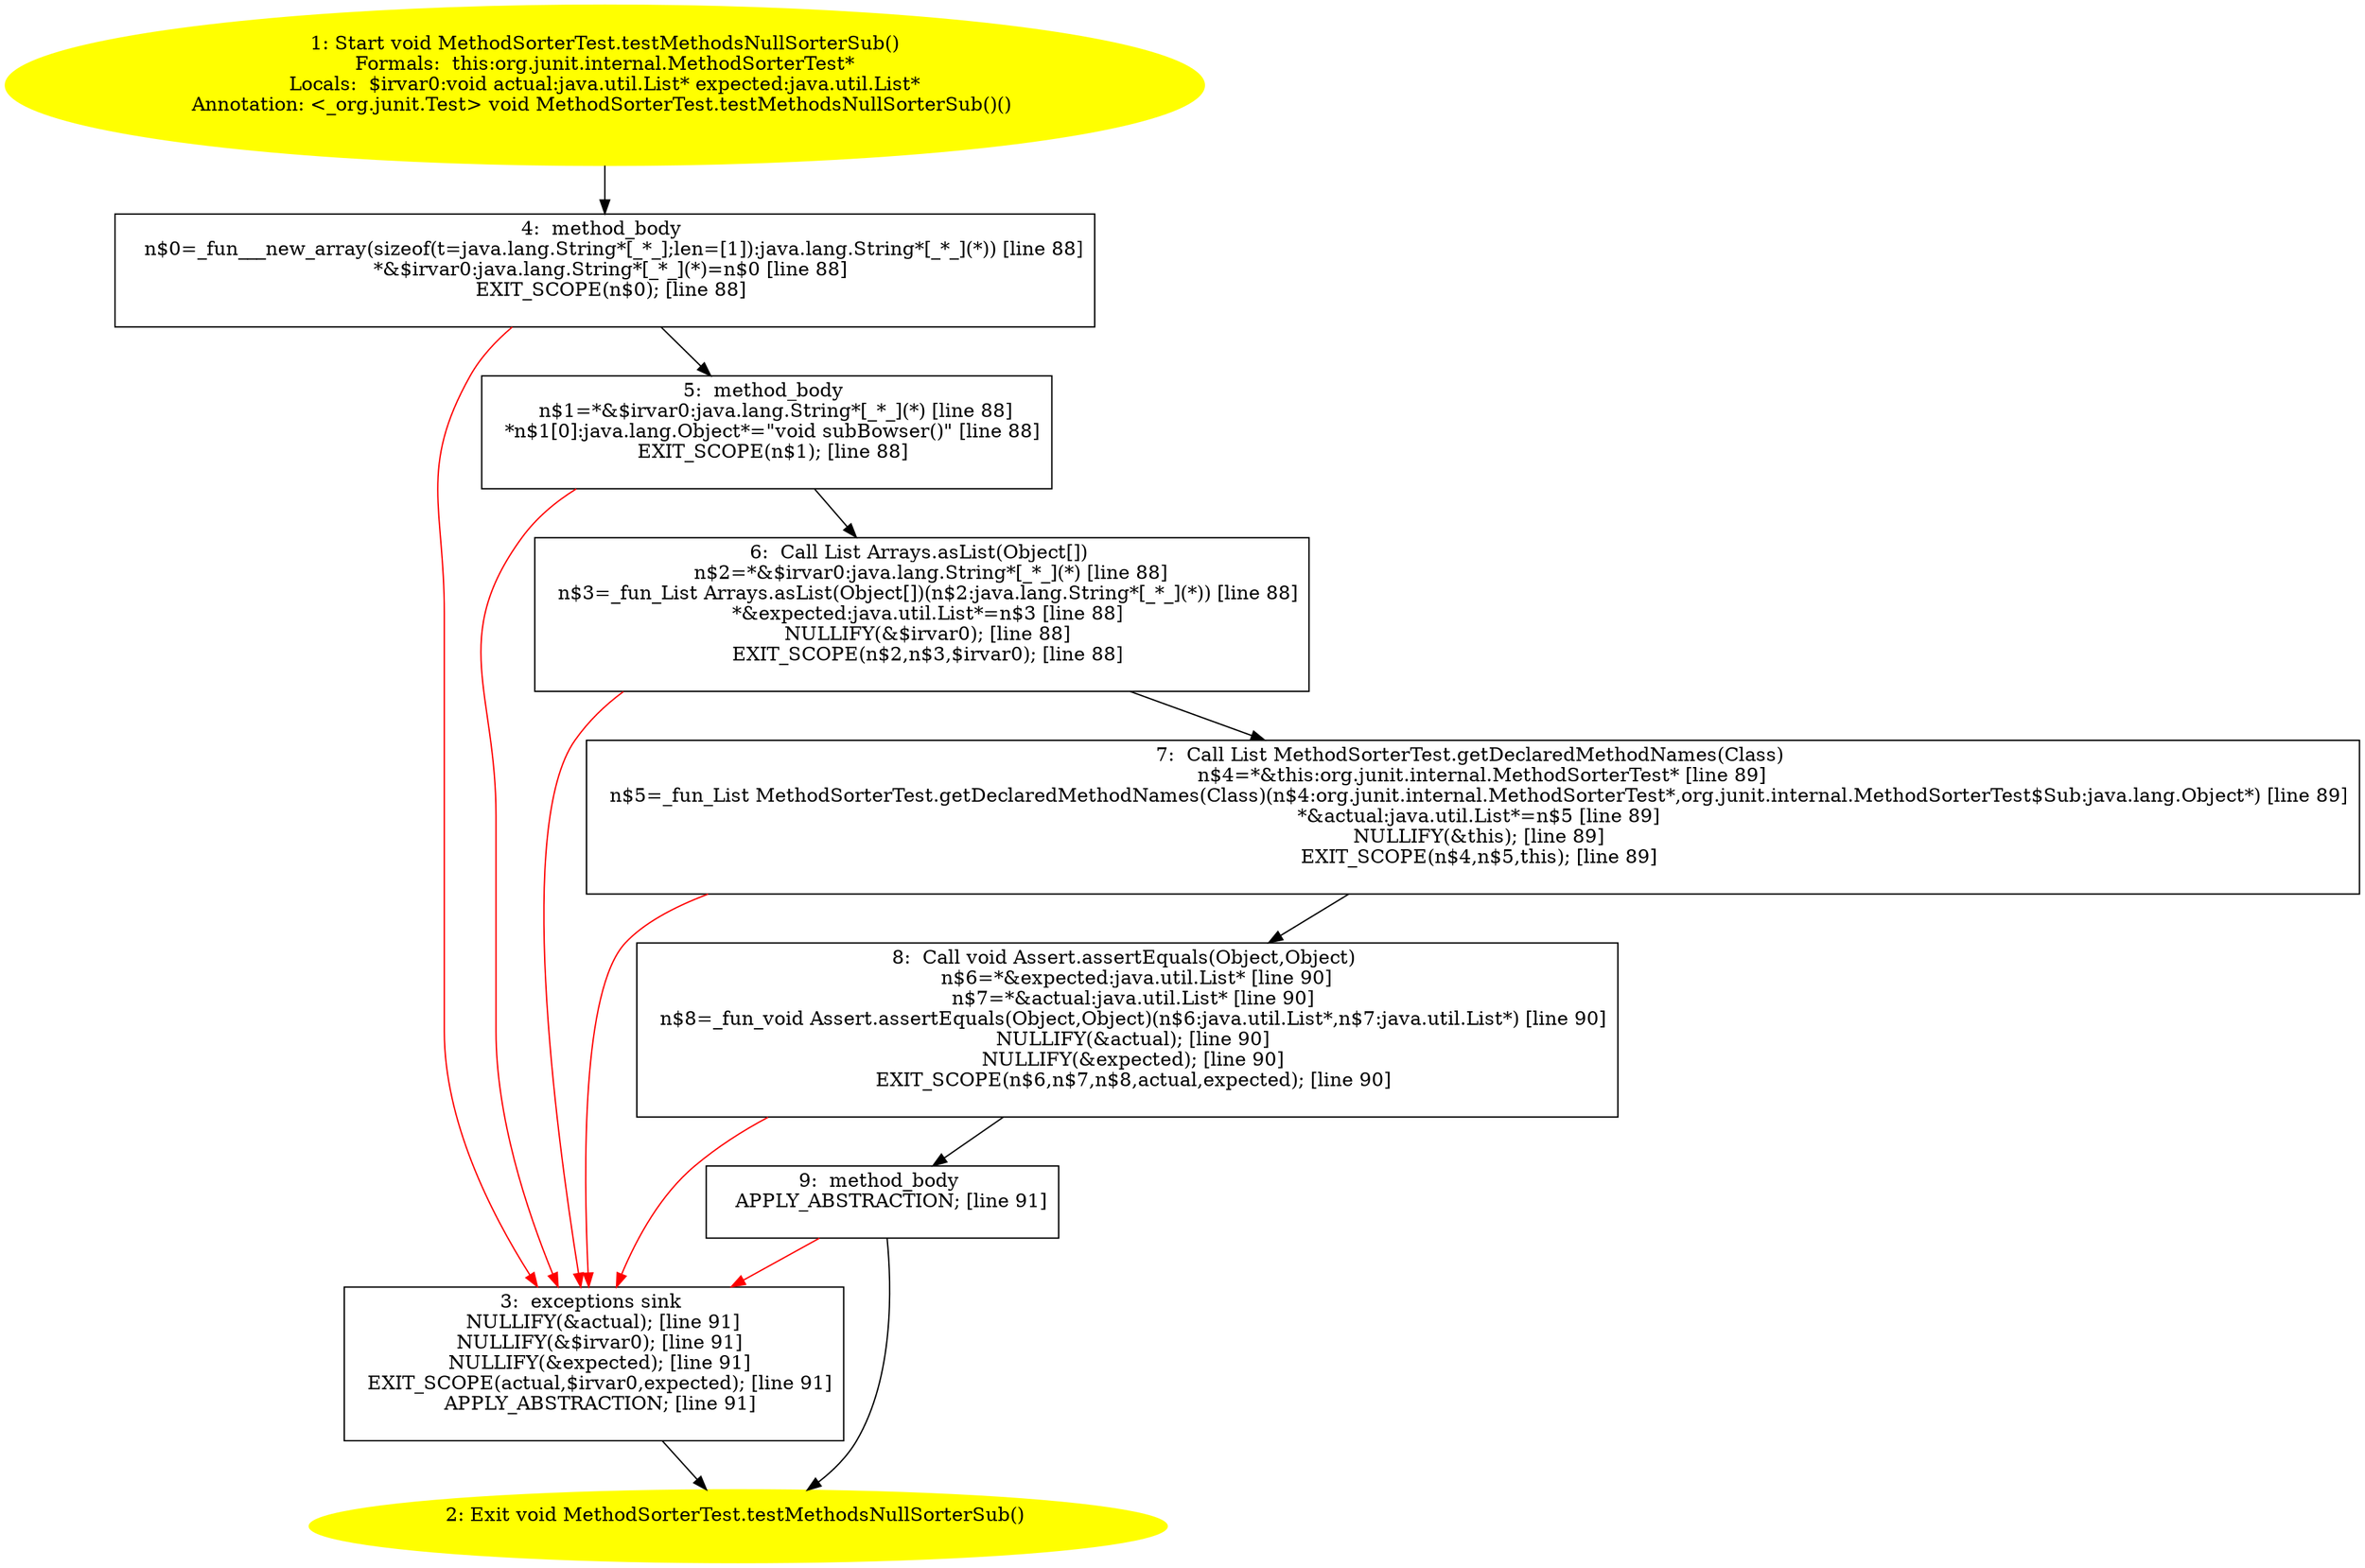 /* @generated */
digraph cfg {
"org.junit.internal.MethodSorterTest.testMethodsNullSorterSub():void.4d5c6edab1b6b82ea81162d02a83bc18_1" [label="1: Start void MethodSorterTest.testMethodsNullSorterSub()\nFormals:  this:org.junit.internal.MethodSorterTest*\nLocals:  $irvar0:void actual:java.util.List* expected:java.util.List*\nAnnotation: <_org.junit.Test> void MethodSorterTest.testMethodsNullSorterSub()() \n  " color=yellow style=filled]
	

	 "org.junit.internal.MethodSorterTest.testMethodsNullSorterSub():void.4d5c6edab1b6b82ea81162d02a83bc18_1" -> "org.junit.internal.MethodSorterTest.testMethodsNullSorterSub():void.4d5c6edab1b6b82ea81162d02a83bc18_4" ;
"org.junit.internal.MethodSorterTest.testMethodsNullSorterSub():void.4d5c6edab1b6b82ea81162d02a83bc18_2" [label="2: Exit void MethodSorterTest.testMethodsNullSorterSub() \n  " color=yellow style=filled]
	

"org.junit.internal.MethodSorterTest.testMethodsNullSorterSub():void.4d5c6edab1b6b82ea81162d02a83bc18_3" [label="3:  exceptions sink \n   NULLIFY(&actual); [line 91]\n  NULLIFY(&$irvar0); [line 91]\n  NULLIFY(&expected); [line 91]\n  EXIT_SCOPE(actual,$irvar0,expected); [line 91]\n  APPLY_ABSTRACTION; [line 91]\n " shape="box"]
	

	 "org.junit.internal.MethodSorterTest.testMethodsNullSorterSub():void.4d5c6edab1b6b82ea81162d02a83bc18_3" -> "org.junit.internal.MethodSorterTest.testMethodsNullSorterSub():void.4d5c6edab1b6b82ea81162d02a83bc18_2" ;
"org.junit.internal.MethodSorterTest.testMethodsNullSorterSub():void.4d5c6edab1b6b82ea81162d02a83bc18_4" [label="4:  method_body \n   n$0=_fun___new_array(sizeof(t=java.lang.String*[_*_];len=[1]):java.lang.String*[_*_](*)) [line 88]\n  *&$irvar0:java.lang.String*[_*_](*)=n$0 [line 88]\n  EXIT_SCOPE(n$0); [line 88]\n " shape="box"]
	

	 "org.junit.internal.MethodSorterTest.testMethodsNullSorterSub():void.4d5c6edab1b6b82ea81162d02a83bc18_4" -> "org.junit.internal.MethodSorterTest.testMethodsNullSorterSub():void.4d5c6edab1b6b82ea81162d02a83bc18_5" ;
	 "org.junit.internal.MethodSorterTest.testMethodsNullSorterSub():void.4d5c6edab1b6b82ea81162d02a83bc18_4" -> "org.junit.internal.MethodSorterTest.testMethodsNullSorterSub():void.4d5c6edab1b6b82ea81162d02a83bc18_3" [color="red" ];
"org.junit.internal.MethodSorterTest.testMethodsNullSorterSub():void.4d5c6edab1b6b82ea81162d02a83bc18_5" [label="5:  method_body \n   n$1=*&$irvar0:java.lang.String*[_*_](*) [line 88]\n  *n$1[0]:java.lang.Object*=\"void subBowser()\" [line 88]\n  EXIT_SCOPE(n$1); [line 88]\n " shape="box"]
	

	 "org.junit.internal.MethodSorterTest.testMethodsNullSorterSub():void.4d5c6edab1b6b82ea81162d02a83bc18_5" -> "org.junit.internal.MethodSorterTest.testMethodsNullSorterSub():void.4d5c6edab1b6b82ea81162d02a83bc18_6" ;
	 "org.junit.internal.MethodSorterTest.testMethodsNullSorterSub():void.4d5c6edab1b6b82ea81162d02a83bc18_5" -> "org.junit.internal.MethodSorterTest.testMethodsNullSorterSub():void.4d5c6edab1b6b82ea81162d02a83bc18_3" [color="red" ];
"org.junit.internal.MethodSorterTest.testMethodsNullSorterSub():void.4d5c6edab1b6b82ea81162d02a83bc18_6" [label="6:  Call List Arrays.asList(Object[]) \n   n$2=*&$irvar0:java.lang.String*[_*_](*) [line 88]\n  n$3=_fun_List Arrays.asList(Object[])(n$2:java.lang.String*[_*_](*)) [line 88]\n  *&expected:java.util.List*=n$3 [line 88]\n  NULLIFY(&$irvar0); [line 88]\n  EXIT_SCOPE(n$2,n$3,$irvar0); [line 88]\n " shape="box"]
	

	 "org.junit.internal.MethodSorterTest.testMethodsNullSorterSub():void.4d5c6edab1b6b82ea81162d02a83bc18_6" -> "org.junit.internal.MethodSorterTest.testMethodsNullSorterSub():void.4d5c6edab1b6b82ea81162d02a83bc18_7" ;
	 "org.junit.internal.MethodSorterTest.testMethodsNullSorterSub():void.4d5c6edab1b6b82ea81162d02a83bc18_6" -> "org.junit.internal.MethodSorterTest.testMethodsNullSorterSub():void.4d5c6edab1b6b82ea81162d02a83bc18_3" [color="red" ];
"org.junit.internal.MethodSorterTest.testMethodsNullSorterSub():void.4d5c6edab1b6b82ea81162d02a83bc18_7" [label="7:  Call List MethodSorterTest.getDeclaredMethodNames(Class) \n   n$4=*&this:org.junit.internal.MethodSorterTest* [line 89]\n  n$5=_fun_List MethodSorterTest.getDeclaredMethodNames(Class)(n$4:org.junit.internal.MethodSorterTest*,org.junit.internal.MethodSorterTest$Sub:java.lang.Object*) [line 89]\n  *&actual:java.util.List*=n$5 [line 89]\n  NULLIFY(&this); [line 89]\n  EXIT_SCOPE(n$4,n$5,this); [line 89]\n " shape="box"]
	

	 "org.junit.internal.MethodSorterTest.testMethodsNullSorterSub():void.4d5c6edab1b6b82ea81162d02a83bc18_7" -> "org.junit.internal.MethodSorterTest.testMethodsNullSorterSub():void.4d5c6edab1b6b82ea81162d02a83bc18_8" ;
	 "org.junit.internal.MethodSorterTest.testMethodsNullSorterSub():void.4d5c6edab1b6b82ea81162d02a83bc18_7" -> "org.junit.internal.MethodSorterTest.testMethodsNullSorterSub():void.4d5c6edab1b6b82ea81162d02a83bc18_3" [color="red" ];
"org.junit.internal.MethodSorterTest.testMethodsNullSorterSub():void.4d5c6edab1b6b82ea81162d02a83bc18_8" [label="8:  Call void Assert.assertEquals(Object,Object) \n   n$6=*&expected:java.util.List* [line 90]\n  n$7=*&actual:java.util.List* [line 90]\n  n$8=_fun_void Assert.assertEquals(Object,Object)(n$6:java.util.List*,n$7:java.util.List*) [line 90]\n  NULLIFY(&actual); [line 90]\n  NULLIFY(&expected); [line 90]\n  EXIT_SCOPE(n$6,n$7,n$8,actual,expected); [line 90]\n " shape="box"]
	

	 "org.junit.internal.MethodSorterTest.testMethodsNullSorterSub():void.4d5c6edab1b6b82ea81162d02a83bc18_8" -> "org.junit.internal.MethodSorterTest.testMethodsNullSorterSub():void.4d5c6edab1b6b82ea81162d02a83bc18_9" ;
	 "org.junit.internal.MethodSorterTest.testMethodsNullSorterSub():void.4d5c6edab1b6b82ea81162d02a83bc18_8" -> "org.junit.internal.MethodSorterTest.testMethodsNullSorterSub():void.4d5c6edab1b6b82ea81162d02a83bc18_3" [color="red" ];
"org.junit.internal.MethodSorterTest.testMethodsNullSorterSub():void.4d5c6edab1b6b82ea81162d02a83bc18_9" [label="9:  method_body \n   APPLY_ABSTRACTION; [line 91]\n " shape="box"]
	

	 "org.junit.internal.MethodSorterTest.testMethodsNullSorterSub():void.4d5c6edab1b6b82ea81162d02a83bc18_9" -> "org.junit.internal.MethodSorterTest.testMethodsNullSorterSub():void.4d5c6edab1b6b82ea81162d02a83bc18_2" ;
	 "org.junit.internal.MethodSorterTest.testMethodsNullSorterSub():void.4d5c6edab1b6b82ea81162d02a83bc18_9" -> "org.junit.internal.MethodSorterTest.testMethodsNullSorterSub():void.4d5c6edab1b6b82ea81162d02a83bc18_3" [color="red" ];
}
